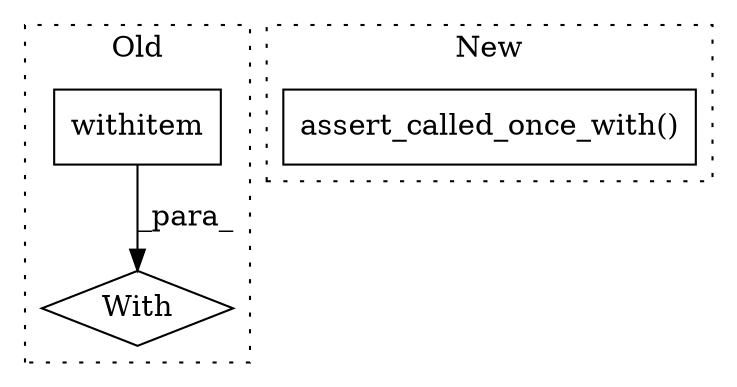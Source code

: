 digraph G {
subgraph cluster0 {
1 [label="With" a="39" s="2807,2812" l="0,41" shape="diamond"];
3 [label="withitem" a="49" s="2807" l="5" shape="box"];
label = "Old";
style="dotted";
}
subgraph cluster1 {
2 [label="assert_called_once_with()" a="75" s="2069,2115" l="29,1" shape="box"];
label = "New";
style="dotted";
}
3 -> 1 [label="_para_"];
}